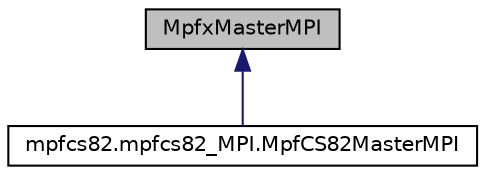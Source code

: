 digraph G
{
  edge [fontname="Helvetica",fontsize="10",labelfontname="Helvetica",labelfontsize="10"];
  node [fontname="Helvetica",fontsize="10",shape=record];
  Node1 [label="MpfxMasterMPI",height=0.2,width=0.4,color="black", fillcolor="grey75", style="filled" fontcolor="black"];
  Node1 -> Node2 [dir=back,color="midnightblue",fontsize="10",style="solid",fontname="Helvetica"];
  Node2 [label="mpfcs82.mpfcs82_MPI.MpfCS82MasterMPI",height=0.2,width=0.4,color="black", fillcolor="white", style="filled",URL="$classmpfcs82_1_1mpfcs82__MPI_1_1MpfCS82MasterMPI.html",tooltip="Master calculator for MPI: distribute jobs to workers and collect/process their results."];
}
